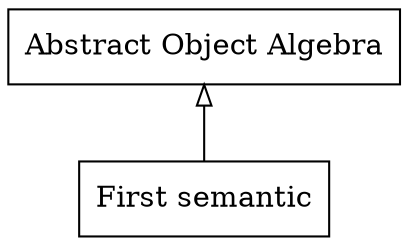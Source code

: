 digraph Couriers {
//fontname = "Bitstream Vera Sans"
//fontsize = 8

node [
//fontname = "Bitstream Vera Sans"
//fontsize = 8
shape = "record"
]

edge [
arrowtail = "empty"
]

AOA [ label = "Abstract Object Algebra" ]

FistSemantic [
label = "First semantic"
]

AOA ->  FistSemantic [dir=back]
}
